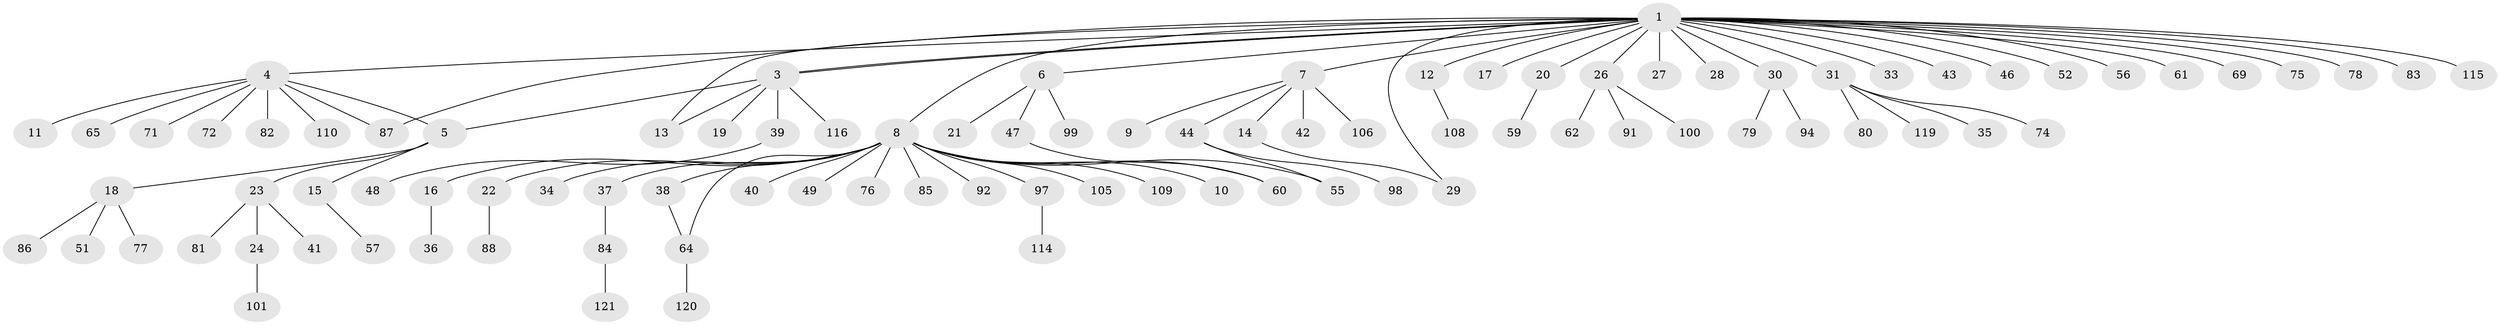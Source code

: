 // original degree distribution, {23: 0.008264462809917356, 8: 0.01652892561983471, 7: 0.008264462809917356, 5: 0.008264462809917356, 6: 0.024793388429752067, 4: 0.04132231404958678, 18: 0.008264462809917356, 1: 0.5867768595041323, 2: 0.23140495867768596, 3: 0.06611570247933884}
// Generated by graph-tools (version 1.1) at 2025/41/03/06/25 10:41:44]
// undirected, 93 vertices, 100 edges
graph export_dot {
graph [start="1"]
  node [color=gray90,style=filled];
  1 [super="+2"];
  3 [super="+53"];
  4 [super="+63"];
  5 [super="+89"];
  6;
  7 [super="+107"];
  8 [super="+102"];
  9;
  10 [super="+118"];
  11;
  12;
  13 [super="+68"];
  14;
  15;
  16 [super="+32"];
  17 [super="+95"];
  18 [super="+25"];
  19;
  20 [super="+73"];
  21;
  22 [super="+117"];
  23;
  24 [super="+45"];
  26 [super="+67"];
  27;
  28;
  29;
  30 [super="+50"];
  31 [super="+104"];
  33 [super="+96"];
  34;
  35;
  36;
  37;
  38 [super="+70"];
  39;
  40 [super="+66"];
  41 [super="+58"];
  42;
  43 [super="+111"];
  44 [super="+54"];
  46;
  47 [super="+90"];
  48;
  49 [super="+93"];
  51;
  52;
  55;
  56;
  57;
  59;
  60;
  61;
  62;
  64 [super="+112"];
  65;
  69;
  71;
  72 [super="+113"];
  74;
  75;
  76;
  77;
  78;
  79;
  80 [super="+103"];
  81;
  82;
  83;
  84;
  85;
  86;
  87;
  88;
  91;
  92;
  94;
  97;
  98;
  99;
  100;
  101;
  105;
  106;
  108;
  109;
  110;
  114;
  115;
  116;
  119;
  120;
  121;
  1 -- 3;
  1 -- 3;
  1 -- 4;
  1 -- 6;
  1 -- 7 [weight=2];
  1 -- 8;
  1 -- 17;
  1 -- 20;
  1 -- 27;
  1 -- 28;
  1 -- 30;
  1 -- 31;
  1 -- 33;
  1 -- 43;
  1 -- 46;
  1 -- 52;
  1 -- 56;
  1 -- 69;
  1 -- 75;
  1 -- 78;
  1 -- 83;
  1 -- 87;
  1 -- 12;
  1 -- 13;
  1 -- 29;
  1 -- 115;
  1 -- 26;
  1 -- 61;
  3 -- 5;
  3 -- 13;
  3 -- 19;
  3 -- 39;
  3 -- 116;
  4 -- 11;
  4 -- 71;
  4 -- 72;
  4 -- 65;
  4 -- 82;
  4 -- 5;
  4 -- 87;
  4 -- 110;
  5 -- 15;
  5 -- 18;
  5 -- 23;
  6 -- 21;
  6 -- 47;
  6 -- 99;
  7 -- 9;
  7 -- 14;
  7 -- 42;
  7 -- 44;
  7 -- 106;
  8 -- 10;
  8 -- 16;
  8 -- 22;
  8 -- 34;
  8 -- 37;
  8 -- 38;
  8 -- 40;
  8 -- 49;
  8 -- 55;
  8 -- 60;
  8 -- 76;
  8 -- 85;
  8 -- 92;
  8 -- 97;
  8 -- 105;
  8 -- 109;
  8 -- 64;
  12 -- 108;
  14 -- 29;
  15 -- 57;
  16 -- 36;
  18 -- 77;
  18 -- 86;
  18 -- 51;
  20 -- 59;
  22 -- 88;
  23 -- 24;
  23 -- 41;
  23 -- 81;
  24 -- 101;
  26 -- 62;
  26 -- 91;
  26 -- 100;
  30 -- 79;
  30 -- 94;
  31 -- 35;
  31 -- 74;
  31 -- 80;
  31 -- 119;
  37 -- 84;
  38 -- 64;
  39 -- 48;
  44 -- 55;
  44 -- 98;
  47 -- 60;
  64 -- 120;
  84 -- 121;
  97 -- 114;
}
